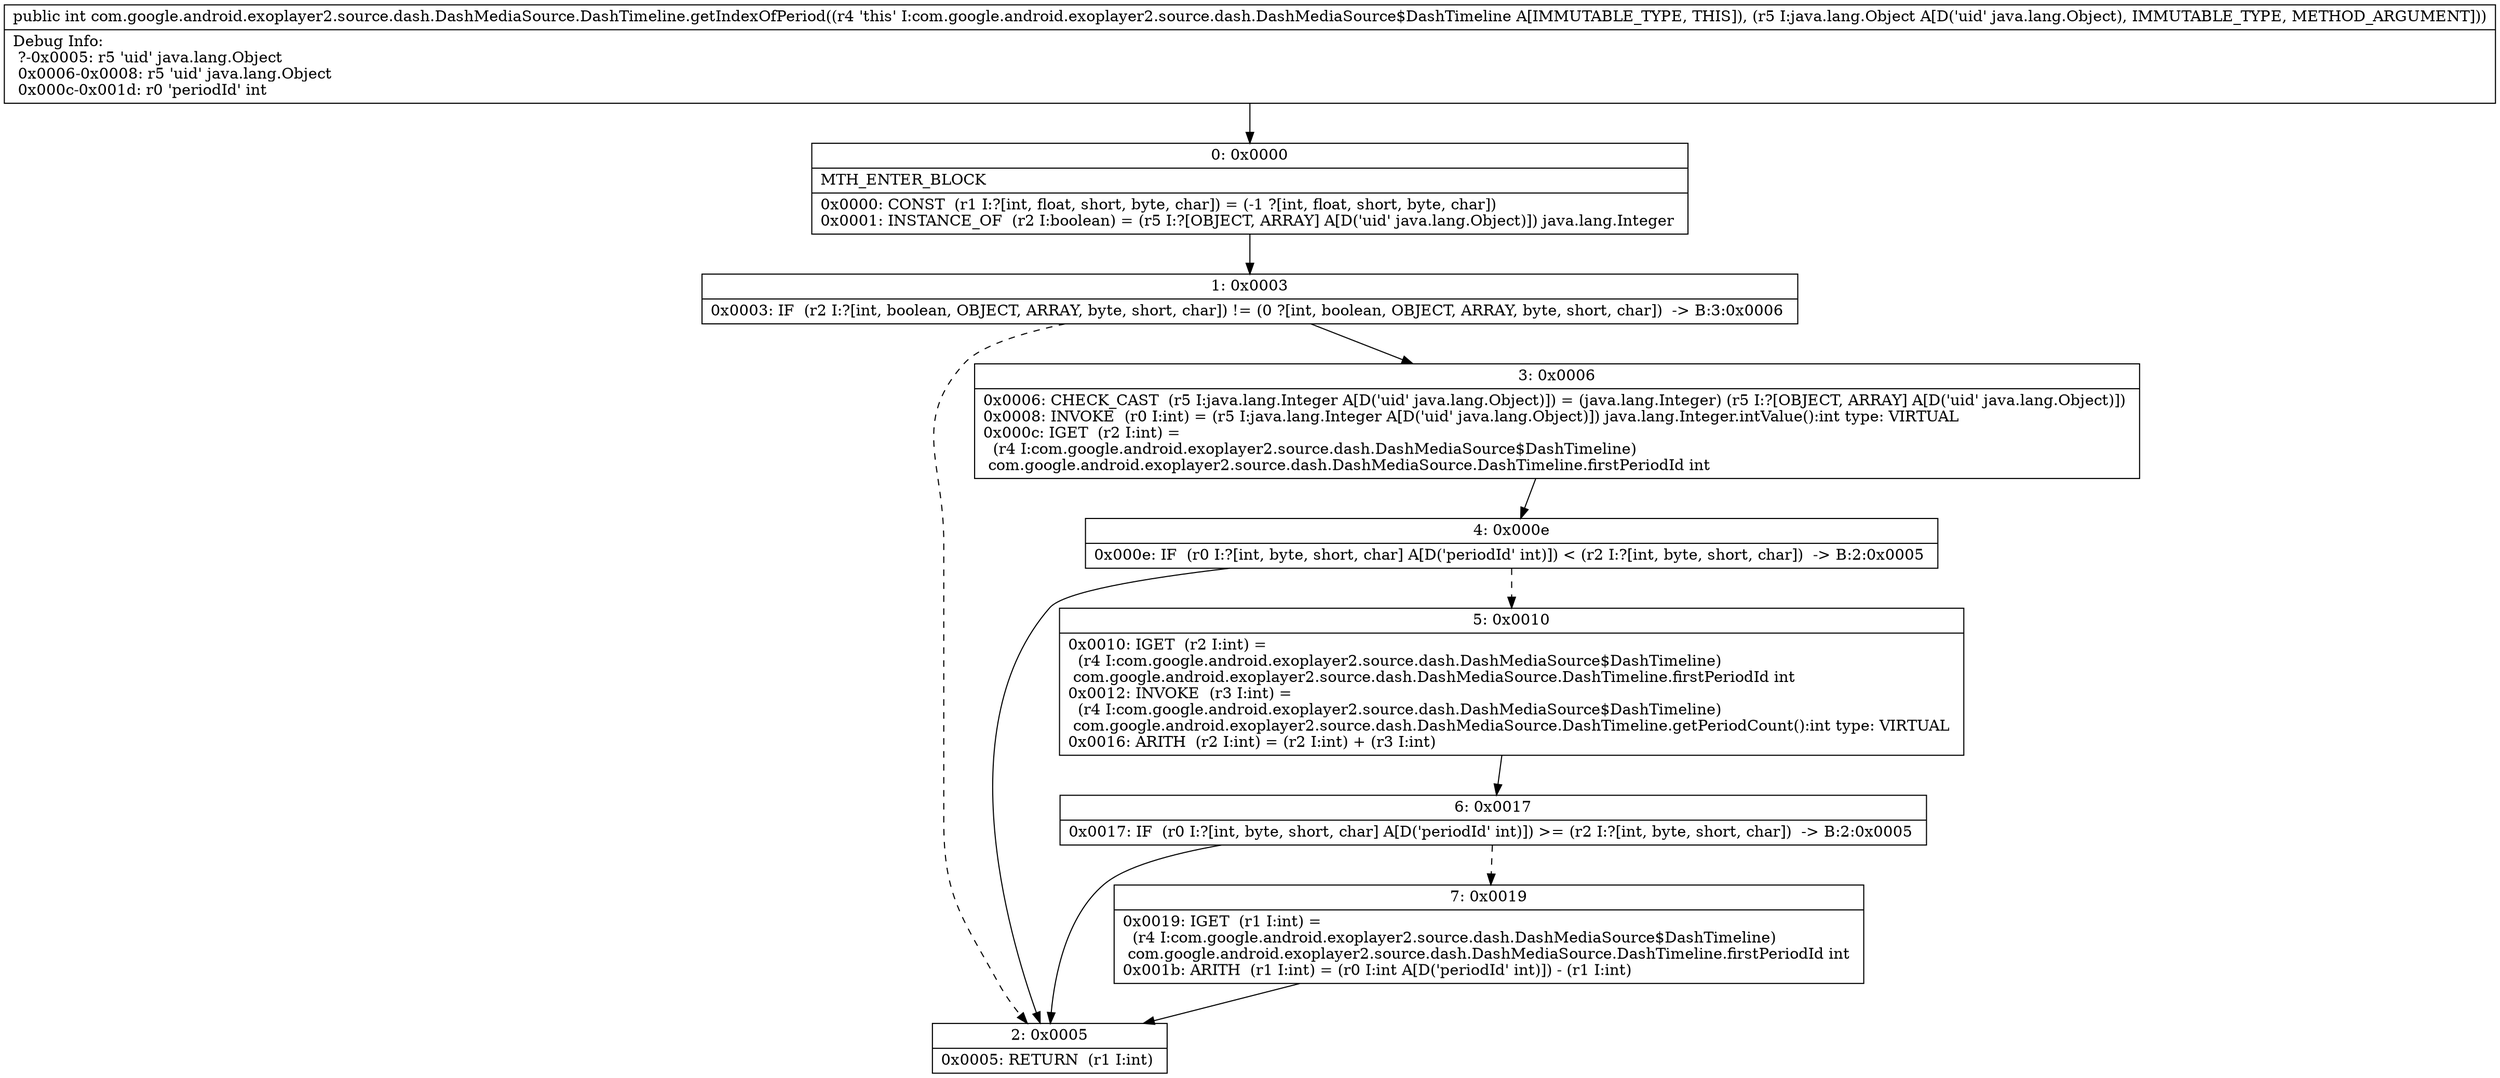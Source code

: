 digraph "CFG forcom.google.android.exoplayer2.source.dash.DashMediaSource.DashTimeline.getIndexOfPeriod(Ljava\/lang\/Object;)I" {
Node_0 [shape=record,label="{0\:\ 0x0000|MTH_ENTER_BLOCK\l|0x0000: CONST  (r1 I:?[int, float, short, byte, char]) = (\-1 ?[int, float, short, byte, char]) \l0x0001: INSTANCE_OF  (r2 I:boolean) = (r5 I:?[OBJECT, ARRAY] A[D('uid' java.lang.Object)]) java.lang.Integer \l}"];
Node_1 [shape=record,label="{1\:\ 0x0003|0x0003: IF  (r2 I:?[int, boolean, OBJECT, ARRAY, byte, short, char]) != (0 ?[int, boolean, OBJECT, ARRAY, byte, short, char])  \-\> B:3:0x0006 \l}"];
Node_2 [shape=record,label="{2\:\ 0x0005|0x0005: RETURN  (r1 I:int) \l}"];
Node_3 [shape=record,label="{3\:\ 0x0006|0x0006: CHECK_CAST  (r5 I:java.lang.Integer A[D('uid' java.lang.Object)]) = (java.lang.Integer) (r5 I:?[OBJECT, ARRAY] A[D('uid' java.lang.Object)]) \l0x0008: INVOKE  (r0 I:int) = (r5 I:java.lang.Integer A[D('uid' java.lang.Object)]) java.lang.Integer.intValue():int type: VIRTUAL \l0x000c: IGET  (r2 I:int) = \l  (r4 I:com.google.android.exoplayer2.source.dash.DashMediaSource$DashTimeline)\l com.google.android.exoplayer2.source.dash.DashMediaSource.DashTimeline.firstPeriodId int \l}"];
Node_4 [shape=record,label="{4\:\ 0x000e|0x000e: IF  (r0 I:?[int, byte, short, char] A[D('periodId' int)]) \< (r2 I:?[int, byte, short, char])  \-\> B:2:0x0005 \l}"];
Node_5 [shape=record,label="{5\:\ 0x0010|0x0010: IGET  (r2 I:int) = \l  (r4 I:com.google.android.exoplayer2.source.dash.DashMediaSource$DashTimeline)\l com.google.android.exoplayer2.source.dash.DashMediaSource.DashTimeline.firstPeriodId int \l0x0012: INVOKE  (r3 I:int) = \l  (r4 I:com.google.android.exoplayer2.source.dash.DashMediaSource$DashTimeline)\l com.google.android.exoplayer2.source.dash.DashMediaSource.DashTimeline.getPeriodCount():int type: VIRTUAL \l0x0016: ARITH  (r2 I:int) = (r2 I:int) + (r3 I:int) \l}"];
Node_6 [shape=record,label="{6\:\ 0x0017|0x0017: IF  (r0 I:?[int, byte, short, char] A[D('periodId' int)]) \>= (r2 I:?[int, byte, short, char])  \-\> B:2:0x0005 \l}"];
Node_7 [shape=record,label="{7\:\ 0x0019|0x0019: IGET  (r1 I:int) = \l  (r4 I:com.google.android.exoplayer2.source.dash.DashMediaSource$DashTimeline)\l com.google.android.exoplayer2.source.dash.DashMediaSource.DashTimeline.firstPeriodId int \l0x001b: ARITH  (r1 I:int) = (r0 I:int A[D('periodId' int)]) \- (r1 I:int) \l}"];
MethodNode[shape=record,label="{public int com.google.android.exoplayer2.source.dash.DashMediaSource.DashTimeline.getIndexOfPeriod((r4 'this' I:com.google.android.exoplayer2.source.dash.DashMediaSource$DashTimeline A[IMMUTABLE_TYPE, THIS]), (r5 I:java.lang.Object A[D('uid' java.lang.Object), IMMUTABLE_TYPE, METHOD_ARGUMENT]))  | Debug Info:\l  ?\-0x0005: r5 'uid' java.lang.Object\l  0x0006\-0x0008: r5 'uid' java.lang.Object\l  0x000c\-0x001d: r0 'periodId' int\l}"];
MethodNode -> Node_0;
Node_0 -> Node_1;
Node_1 -> Node_2[style=dashed];
Node_1 -> Node_3;
Node_3 -> Node_4;
Node_4 -> Node_2;
Node_4 -> Node_5[style=dashed];
Node_5 -> Node_6;
Node_6 -> Node_2;
Node_6 -> Node_7[style=dashed];
Node_7 -> Node_2;
}

